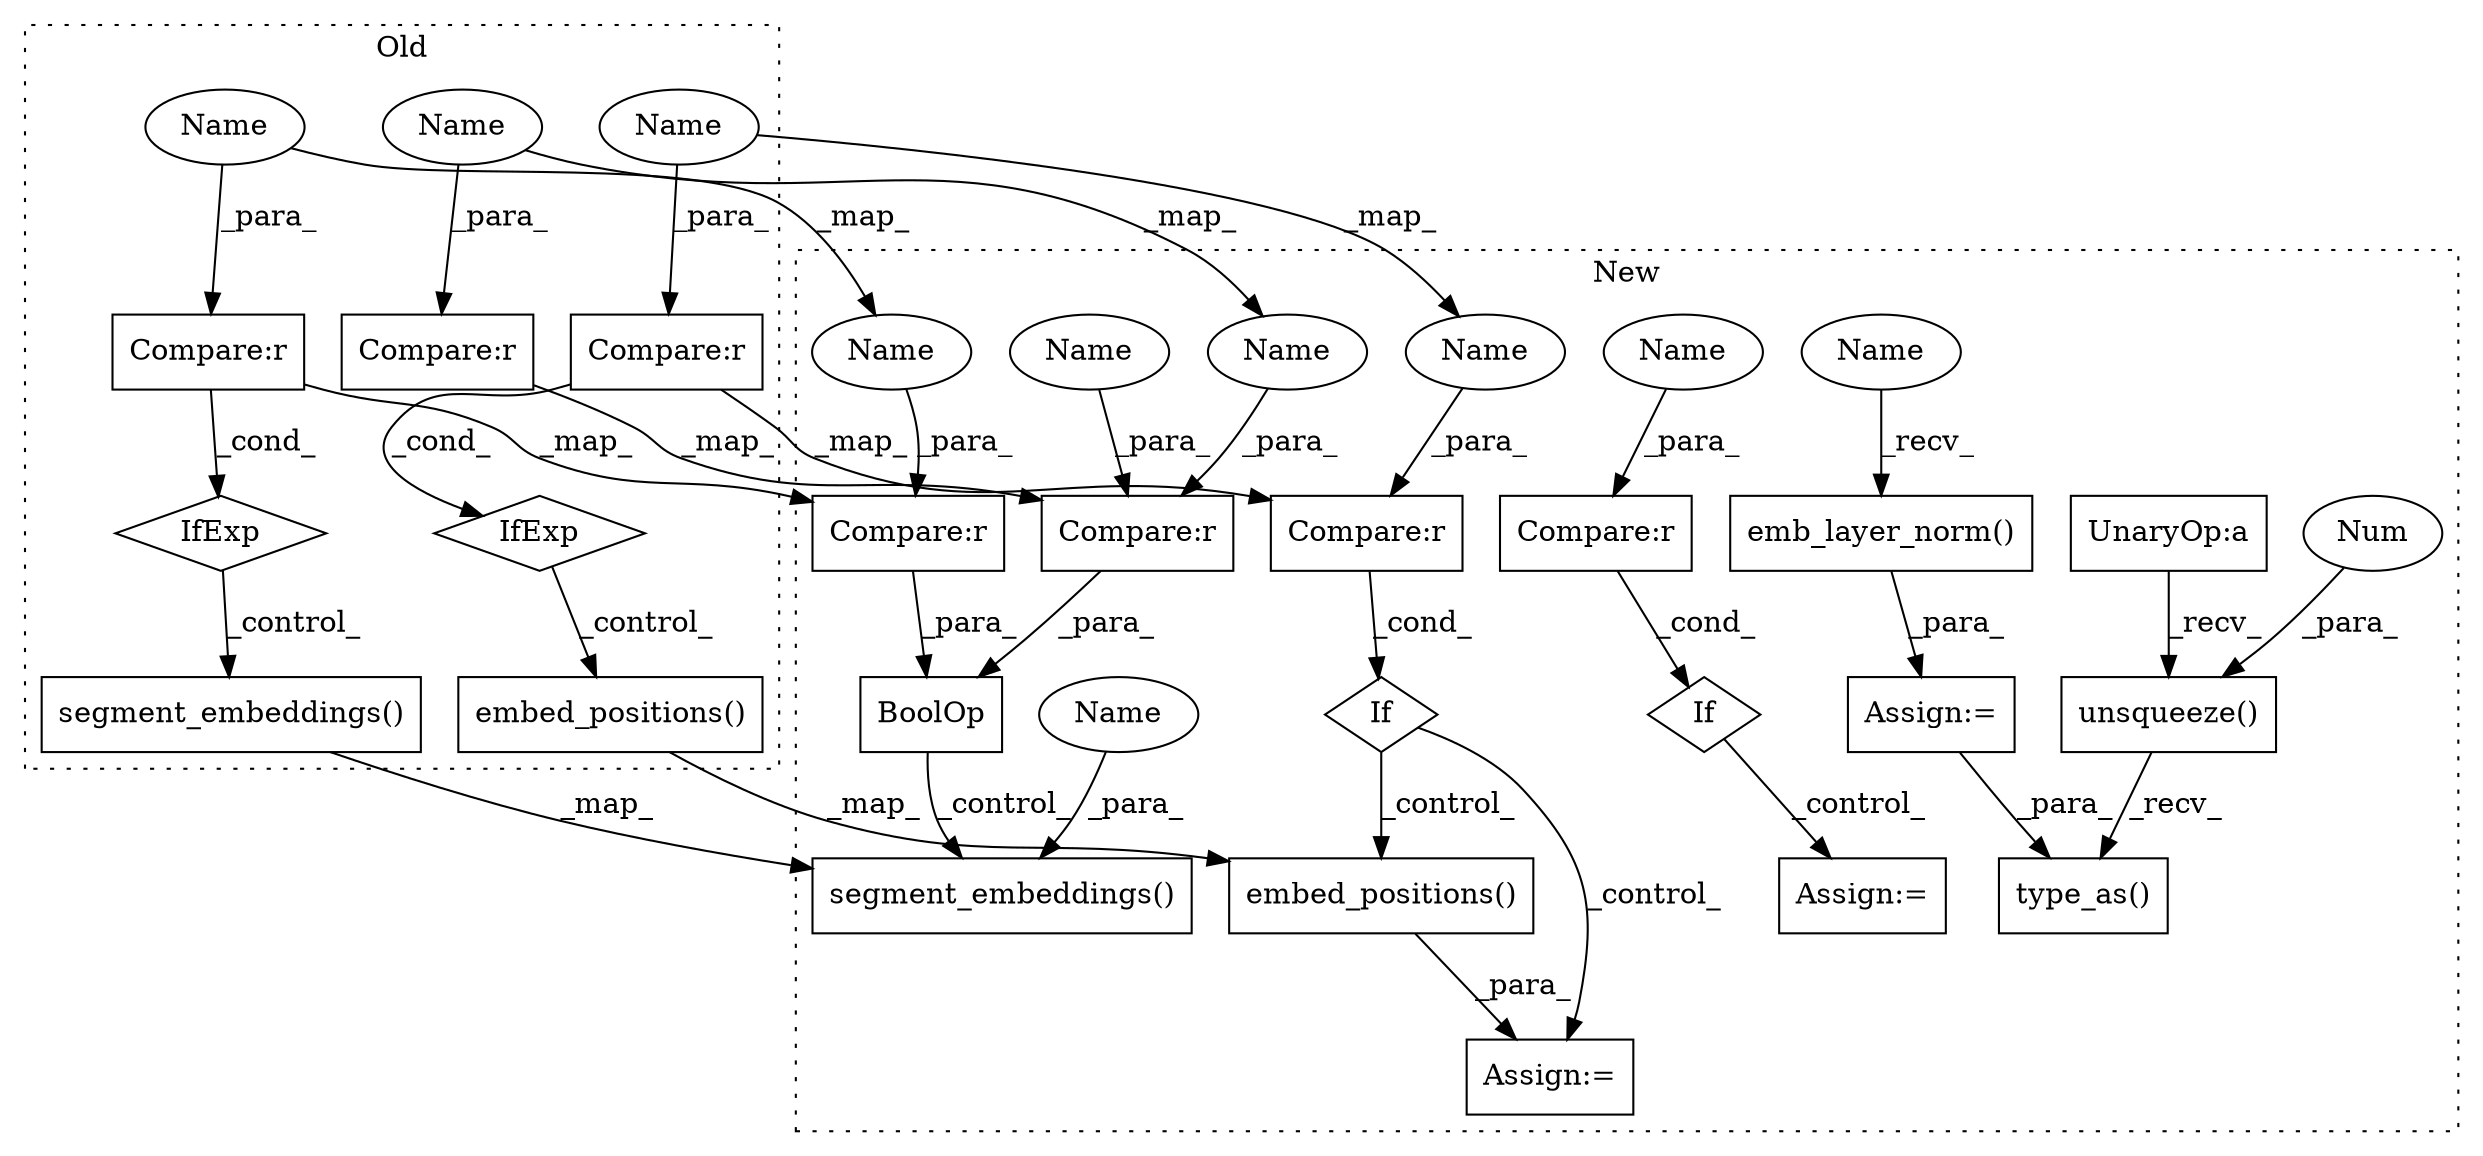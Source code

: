 digraph G {
subgraph cluster0 {
1 [label="IfExp" a="51" s="5874,5925" l="16,18" shape="diamond"];
4 [label="segment_embeddings()" a="75" s="5835,5873" l="24,1" shape="box"];
7 [label="Compare:r" a="40" s="5890" l="35" shape="box"];
9 [label="Compare:r" a="40" s="6009" l="21" shape="box"];
14 [label="Compare:r" a="40" s="5723" l="32" shape="box"];
17 [label="IfExp" a="51" s="5707,5755" l="16,6" shape="diamond"];
19 [label="embed_positions()" a="75" s="5679,5706" l="21,1" shape="box"];
25 [label="Name" a="87" s="6026" l="4" shape="ellipse"];
26 [label="Name" a="87" s="5751" l="4" shape="ellipse"];
27 [label="Name" a="87" s="5921" l="4" shape="ellipse"];
label = "Old";
style="dotted";
}
subgraph cluster1 {
2 [label="emb_layer_norm()" a="75" s="6118,6139" l="20,1" shape="box"];
3 [label="segment_embeddings()" a="75" s="6017,6055" l="24,1" shape="box"];
5 [label="type_as()" a="75" s="6327,6366" l="38,1" shape="box"];
6 [label="UnaryOp:a" a="61" s="6327" l="15" shape="box"];
8 [label="Compare:r" a="40" s="5932" l="35" shape="box"];
10 [label="Compare:r" a="40" s="5972" l="26" shape="box"];
11 [label="BoolOp" a="72" s="5932" l="66" shape="box"];
12 [label="Compare:r" a="40" s="5764" l="28" shape="box"];
13 [label="If" a="96" s="5761,5792" l="3,14" shape="diamond"];
15 [label="Compare:r" a="40" s="5840" l="32" shape="box"];
16 [label="If" a="96" s="5837,5872" l="3,14" shape="diamond"];
18 [label="embed_positions()" a="75" s="5891,5918" l="21,1" shape="box"];
20 [label="unsqueeze()" a="75" s="6327,6355" l="26,1" shape="box"];
21 [label="Num" a="76" s="6353" l="2" shape="ellipse"];
22 [label="Assign:=" a="68" s="5887" l="4" shape="box"];
23 [label="Assign:=" a="68" s="6115" l="3" shape="box"];
24 [label="Assign:=" a="68" s="5807" l="4" shape="box"];
28 [label="Name" a="87" s="6041" l="14" shape="ellipse"];
29 [label="Name" a="87" s="5972" l="14" shape="ellipse"];
30 [label="Name" a="87" s="6118" l="4" shape="ellipse"];
31 [label="Name" a="87" s="5868" l="4" shape="ellipse"];
32 [label="Name" a="87" s="5963" l="4" shape="ellipse"];
33 [label="Name" a="87" s="5788" l="4" shape="ellipse"];
34 [label="Name" a="87" s="5994" l="4" shape="ellipse"];
label = "New";
style="dotted";
}
1 -> 4 [label="_control_"];
2 -> 23 [label="_para_"];
4 -> 3 [label="_map_"];
6 -> 20 [label="_recv_"];
7 -> 1 [label="_cond_"];
7 -> 8 [label="_map_"];
8 -> 11 [label="_para_"];
9 -> 10 [label="_map_"];
10 -> 11 [label="_para_"];
11 -> 3 [label="_control_"];
12 -> 13 [label="_cond_"];
13 -> 24 [label="_control_"];
14 -> 17 [label="_cond_"];
14 -> 15 [label="_map_"];
15 -> 16 [label="_cond_"];
16 -> 22 [label="_control_"];
16 -> 18 [label="_control_"];
17 -> 19 [label="_control_"];
18 -> 22 [label="_para_"];
19 -> 18 [label="_map_"];
20 -> 5 [label="_recv_"];
21 -> 20 [label="_para_"];
23 -> 5 [label="_para_"];
25 -> 9 [label="_para_"];
25 -> 34 [label="_map_"];
26 -> 31 [label="_map_"];
26 -> 14 [label="_para_"];
27 -> 7 [label="_para_"];
27 -> 32 [label="_map_"];
28 -> 3 [label="_para_"];
29 -> 10 [label="_para_"];
30 -> 2 [label="_recv_"];
31 -> 15 [label="_para_"];
32 -> 8 [label="_para_"];
33 -> 12 [label="_para_"];
34 -> 10 [label="_para_"];
}